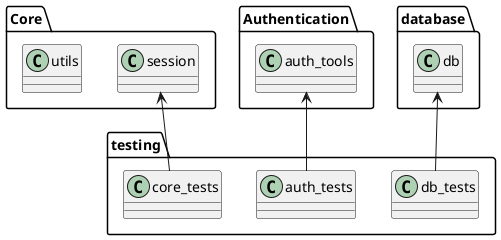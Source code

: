 @startuml testing

package "Core" as c{
    class  "session"
    class  "utils"
}

package "Authentication" as a{    
    class  "auth_tools"  
}

package "database" as d{
    class "db"
}

package "testing" as t{
    class "auth_tests"
    class "db_tests"
    class "core_tests"
}


"auth_tests" -up-> "auth_tools"
"core_tests" -up-> "session"
"db_tests" -up-> "db"


@enduml